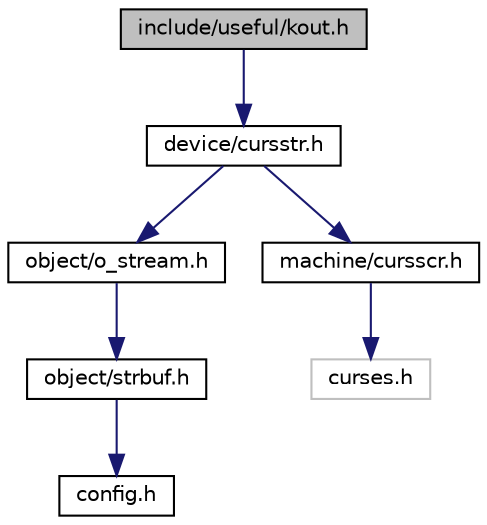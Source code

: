 digraph G
{
  bgcolor="transparent";
  edge [fontname="Helvetica",fontsize="10",labelfontname="Helvetica",labelfontsize="10"];
  node [fontname="Helvetica",fontsize="10",shape=record];
  Node1 [label="include/useful/kout.h",height=0.2,width=0.4,color="black", fillcolor="grey75", style="filled" fontcolor="black"];
  Node1 -> Node2 [color="midnightblue",fontsize="10",style="solid",fontname="Helvetica"];
  Node2 [label="device/cursstr.h",height=0.2,width=0.4,color="black",URL="$cursstr_8h.html"];
  Node2 -> Node3 [color="midnightblue",fontsize="10",style="solid",fontname="Helvetica"];
  Node3 [label="object/o_stream.h",height=0.2,width=0.4,color="black",URL="$o__stream_8h.html"];
  Node3 -> Node4 [color="midnightblue",fontsize="10",style="solid",fontname="Helvetica"];
  Node4 [label="object/strbuf.h",height=0.2,width=0.4,color="black",URL="$strbuf_8h.html"];
  Node4 -> Node5 [color="midnightblue",fontsize="10",style="solid",fontname="Helvetica"];
  Node5 [label="config.h",height=0.2,width=0.4,color="black",URL="$config_8h.html"];
  Node2 -> Node6 [color="midnightblue",fontsize="10",style="solid",fontname="Helvetica"];
  Node6 [label="machine/cursscr.h",height=0.2,width=0.4,color="black",URL="$cursscr_8h.html"];
  Node6 -> Node7 [color="midnightblue",fontsize="10",style="solid",fontname="Helvetica"];
  Node7 [label="curses.h",height=0.2,width=0.4,color="grey75"];
}
